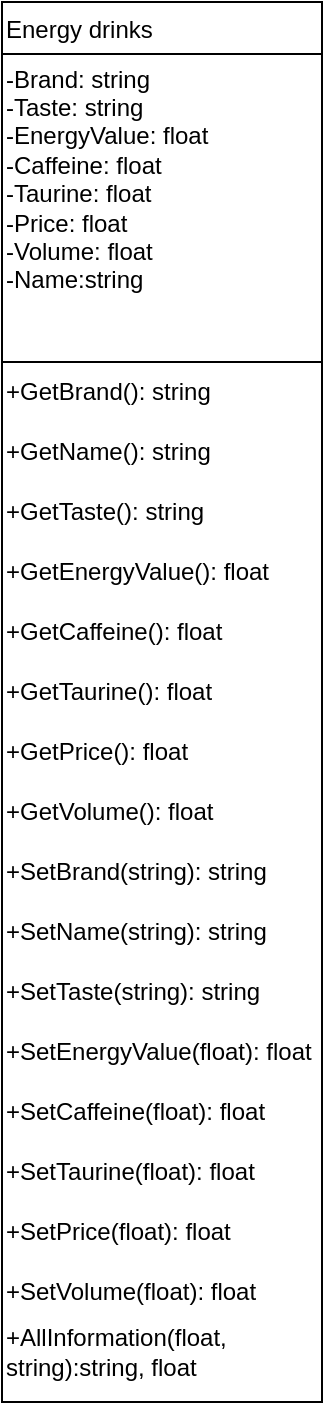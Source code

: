 <mxfile version="15.8.6" type="github">
  <diagram id="C5RBs43oDa-KdzZeNtuy" name="Page-1">
    <mxGraphModel dx="926" dy="437" grid="1" gridSize="10" guides="1" tooltips="1" connect="1" arrows="1" fold="1" page="1" pageScale="1" pageWidth="827" pageHeight="1169" math="0" shadow="0">
      <root>
        <mxCell id="WIyWlLk6GJQsqaUBKTNV-0" />
        <mxCell id="WIyWlLk6GJQsqaUBKTNV-1" parent="WIyWlLk6GJQsqaUBKTNV-0" />
        <mxCell id="zkfFHV4jXpPFQw0GAbJ--17" value="Energy drinks" style="swimlane;fontStyle=0;align=left;verticalAlign=top;childLayout=stackLayout;horizontal=1;startSize=26;horizontalStack=0;resizeParent=1;resizeLast=0;collapsible=1;marginBottom=0;rounded=0;shadow=0;strokeWidth=1;" parent="WIyWlLk6GJQsqaUBKTNV-1" vertex="1">
          <mxGeometry x="280" y="570" width="160" height="700" as="geometry">
            <mxRectangle x="550" y="140" width="160" height="26" as="alternateBounds" />
          </mxGeometry>
        </mxCell>
        <mxCell id="570bbLZpeUChZeXISY6o-0" value="&lt;div&gt;-Brand: string&lt;/div&gt;&lt;div&gt;-Taste: string&lt;/div&gt;&lt;div&gt;-EnergyValue: float&lt;/div&gt;&lt;div&gt;-Сaffeine: float&amp;nbsp;&lt;/div&gt;&lt;div&gt;-Taurine: float&lt;/div&gt;&lt;div&gt;-Price: float&lt;br&gt;&lt;/div&gt;&lt;div&gt;-Volume: float&lt;br&gt;&lt;/div&gt;&lt;div&gt;-Name:string&lt;/div&gt;&lt;div&gt;&lt;br&gt;&lt;/div&gt;&lt;div&gt;&lt;br&gt;&lt;/div&gt;" style="text;html=1;strokeColor=none;fillColor=none;align=left;verticalAlign=middle;whiteSpace=wrap;rounded=0;" parent="zkfFHV4jXpPFQw0GAbJ--17" vertex="1">
          <mxGeometry y="26" width="160" height="154" as="geometry" />
        </mxCell>
        <mxCell id="570bbLZpeUChZeXISY6o-3" value="" style="endArrow=none;html=1;rounded=0;entryX=1;entryY=1;entryDx=0;entryDy=0;exitX=0;exitY=1;exitDx=0;exitDy=0;align=left;" parent="zkfFHV4jXpPFQw0GAbJ--17" source="570bbLZpeUChZeXISY6o-0" target="570bbLZpeUChZeXISY6o-0" edge="1">
          <mxGeometry width="50" height="50" relative="1" as="geometry">
            <mxPoint x="80" y="370" as="sourcePoint" />
            <mxPoint x="130" y="320" as="targetPoint" />
          </mxGeometry>
        </mxCell>
        <mxCell id="Ze1ppM-xDqqRpbjvohdM-0" value="+GetBrand(): string" style="text;html=1;strokeColor=none;fillColor=none;align=left;verticalAlign=middle;whiteSpace=wrap;rounded=0;" parent="zkfFHV4jXpPFQw0GAbJ--17" vertex="1">
          <mxGeometry y="180" width="160" height="30" as="geometry" />
        </mxCell>
        <mxCell id="d98jHbBEyLSV6FEDs4S4-0" value="+GetName(): string" style="text;html=1;strokeColor=none;fillColor=none;align=left;verticalAlign=middle;whiteSpace=wrap;rounded=0;" parent="zkfFHV4jXpPFQw0GAbJ--17" vertex="1">
          <mxGeometry y="210" width="160" height="30" as="geometry" />
        </mxCell>
        <mxCell id="d98jHbBEyLSV6FEDs4S4-1" value="+GetTaste(): string" style="text;html=1;strokeColor=none;fillColor=none;align=left;verticalAlign=middle;whiteSpace=wrap;rounded=0;" parent="zkfFHV4jXpPFQw0GAbJ--17" vertex="1">
          <mxGeometry y="240" width="160" height="30" as="geometry" />
        </mxCell>
        <mxCell id="d98jHbBEyLSV6FEDs4S4-2" value="+GetEnergyValue(): float" style="text;html=1;strokeColor=none;fillColor=none;align=left;verticalAlign=middle;whiteSpace=wrap;rounded=0;" parent="zkfFHV4jXpPFQw0GAbJ--17" vertex="1">
          <mxGeometry y="270" width="160" height="30" as="geometry" />
        </mxCell>
        <mxCell id="d98jHbBEyLSV6FEDs4S4-3" value="+GetСaffeine(): float" style="text;html=1;strokeColor=none;fillColor=none;align=left;verticalAlign=middle;whiteSpace=wrap;rounded=0;" parent="zkfFHV4jXpPFQw0GAbJ--17" vertex="1">
          <mxGeometry y="300" width="160" height="30" as="geometry" />
        </mxCell>
        <mxCell id="d98jHbBEyLSV6FEDs4S4-4" value="+GetTaurine(): float" style="text;html=1;strokeColor=none;fillColor=none;align=left;verticalAlign=middle;whiteSpace=wrap;rounded=0;" parent="zkfFHV4jXpPFQw0GAbJ--17" vertex="1">
          <mxGeometry y="330" width="160" height="30" as="geometry" />
        </mxCell>
        <mxCell id="d98jHbBEyLSV6FEDs4S4-5" value="+GetPrice(): float" style="text;html=1;strokeColor=none;fillColor=none;align=left;verticalAlign=middle;whiteSpace=wrap;rounded=0;" parent="zkfFHV4jXpPFQw0GAbJ--17" vertex="1">
          <mxGeometry y="360" width="160" height="30" as="geometry" />
        </mxCell>
        <mxCell id="d98jHbBEyLSV6FEDs4S4-6" value="+GetVolume(): float" style="text;html=1;strokeColor=none;fillColor=none;align=left;verticalAlign=middle;whiteSpace=wrap;rounded=0;" parent="zkfFHV4jXpPFQw0GAbJ--17" vertex="1">
          <mxGeometry y="390" width="160" height="30" as="geometry" />
        </mxCell>
        <mxCell id="d98jHbBEyLSV6FEDs4S4-7" value="+SetBrand(string): string" style="text;html=1;strokeColor=none;fillColor=none;align=left;verticalAlign=middle;whiteSpace=wrap;rounded=0;" parent="zkfFHV4jXpPFQw0GAbJ--17" vertex="1">
          <mxGeometry y="420" width="160" height="30" as="geometry" />
        </mxCell>
        <mxCell id="d98jHbBEyLSV6FEDs4S4-8" value="+SetName(string): string" style="text;html=1;strokeColor=none;fillColor=none;align=left;verticalAlign=middle;whiteSpace=wrap;rounded=0;" parent="zkfFHV4jXpPFQw0GAbJ--17" vertex="1">
          <mxGeometry y="450" width="160" height="30" as="geometry" />
        </mxCell>
        <mxCell id="d98jHbBEyLSV6FEDs4S4-9" value="+SetTaste(string): string" style="text;html=1;strokeColor=none;fillColor=none;align=left;verticalAlign=middle;whiteSpace=wrap;rounded=0;" parent="zkfFHV4jXpPFQw0GAbJ--17" vertex="1">
          <mxGeometry y="480" width="160" height="30" as="geometry" />
        </mxCell>
        <mxCell id="d98jHbBEyLSV6FEDs4S4-10" value="+SetEnergyValue(float): float" style="text;html=1;strokeColor=none;fillColor=none;align=left;verticalAlign=middle;whiteSpace=wrap;rounded=0;" parent="zkfFHV4jXpPFQw0GAbJ--17" vertex="1">
          <mxGeometry y="510" width="160" height="30" as="geometry" />
        </mxCell>
        <mxCell id="d98jHbBEyLSV6FEDs4S4-11" value="+SetСaffeine(float): float" style="text;html=1;strokeColor=none;fillColor=none;align=left;verticalAlign=middle;whiteSpace=wrap;rounded=0;" parent="zkfFHV4jXpPFQw0GAbJ--17" vertex="1">
          <mxGeometry y="540" width="160" height="30" as="geometry" />
        </mxCell>
        <mxCell id="d98jHbBEyLSV6FEDs4S4-12" value="+SetTaurine(float): float" style="text;html=1;strokeColor=none;fillColor=none;align=left;verticalAlign=middle;whiteSpace=wrap;rounded=0;" parent="zkfFHV4jXpPFQw0GAbJ--17" vertex="1">
          <mxGeometry y="570" width="160" height="30" as="geometry" />
        </mxCell>
        <mxCell id="d98jHbBEyLSV6FEDs4S4-13" value="+SetPrice(float): float" style="text;html=1;strokeColor=none;fillColor=none;align=left;verticalAlign=middle;whiteSpace=wrap;rounded=0;" parent="zkfFHV4jXpPFQw0GAbJ--17" vertex="1">
          <mxGeometry y="600" width="160" height="30" as="geometry" />
        </mxCell>
        <mxCell id="d98jHbBEyLSV6FEDs4S4-14" value="+SetVolume(float): float" style="text;html=1;strokeColor=none;fillColor=none;align=left;verticalAlign=middle;whiteSpace=wrap;rounded=0;" parent="zkfFHV4jXpPFQw0GAbJ--17" vertex="1">
          <mxGeometry y="630" width="160" height="30" as="geometry" />
        </mxCell>
        <mxCell id="d98jHbBEyLSV6FEDs4S4-15" value="+AllInformation(float, string):string, float" style="text;html=1;strokeColor=none;fillColor=none;align=left;verticalAlign=middle;whiteSpace=wrap;rounded=0;" parent="zkfFHV4jXpPFQw0GAbJ--17" vertex="1">
          <mxGeometry y="660" width="160" height="30" as="geometry" />
        </mxCell>
      </root>
    </mxGraphModel>
  </diagram>
</mxfile>
